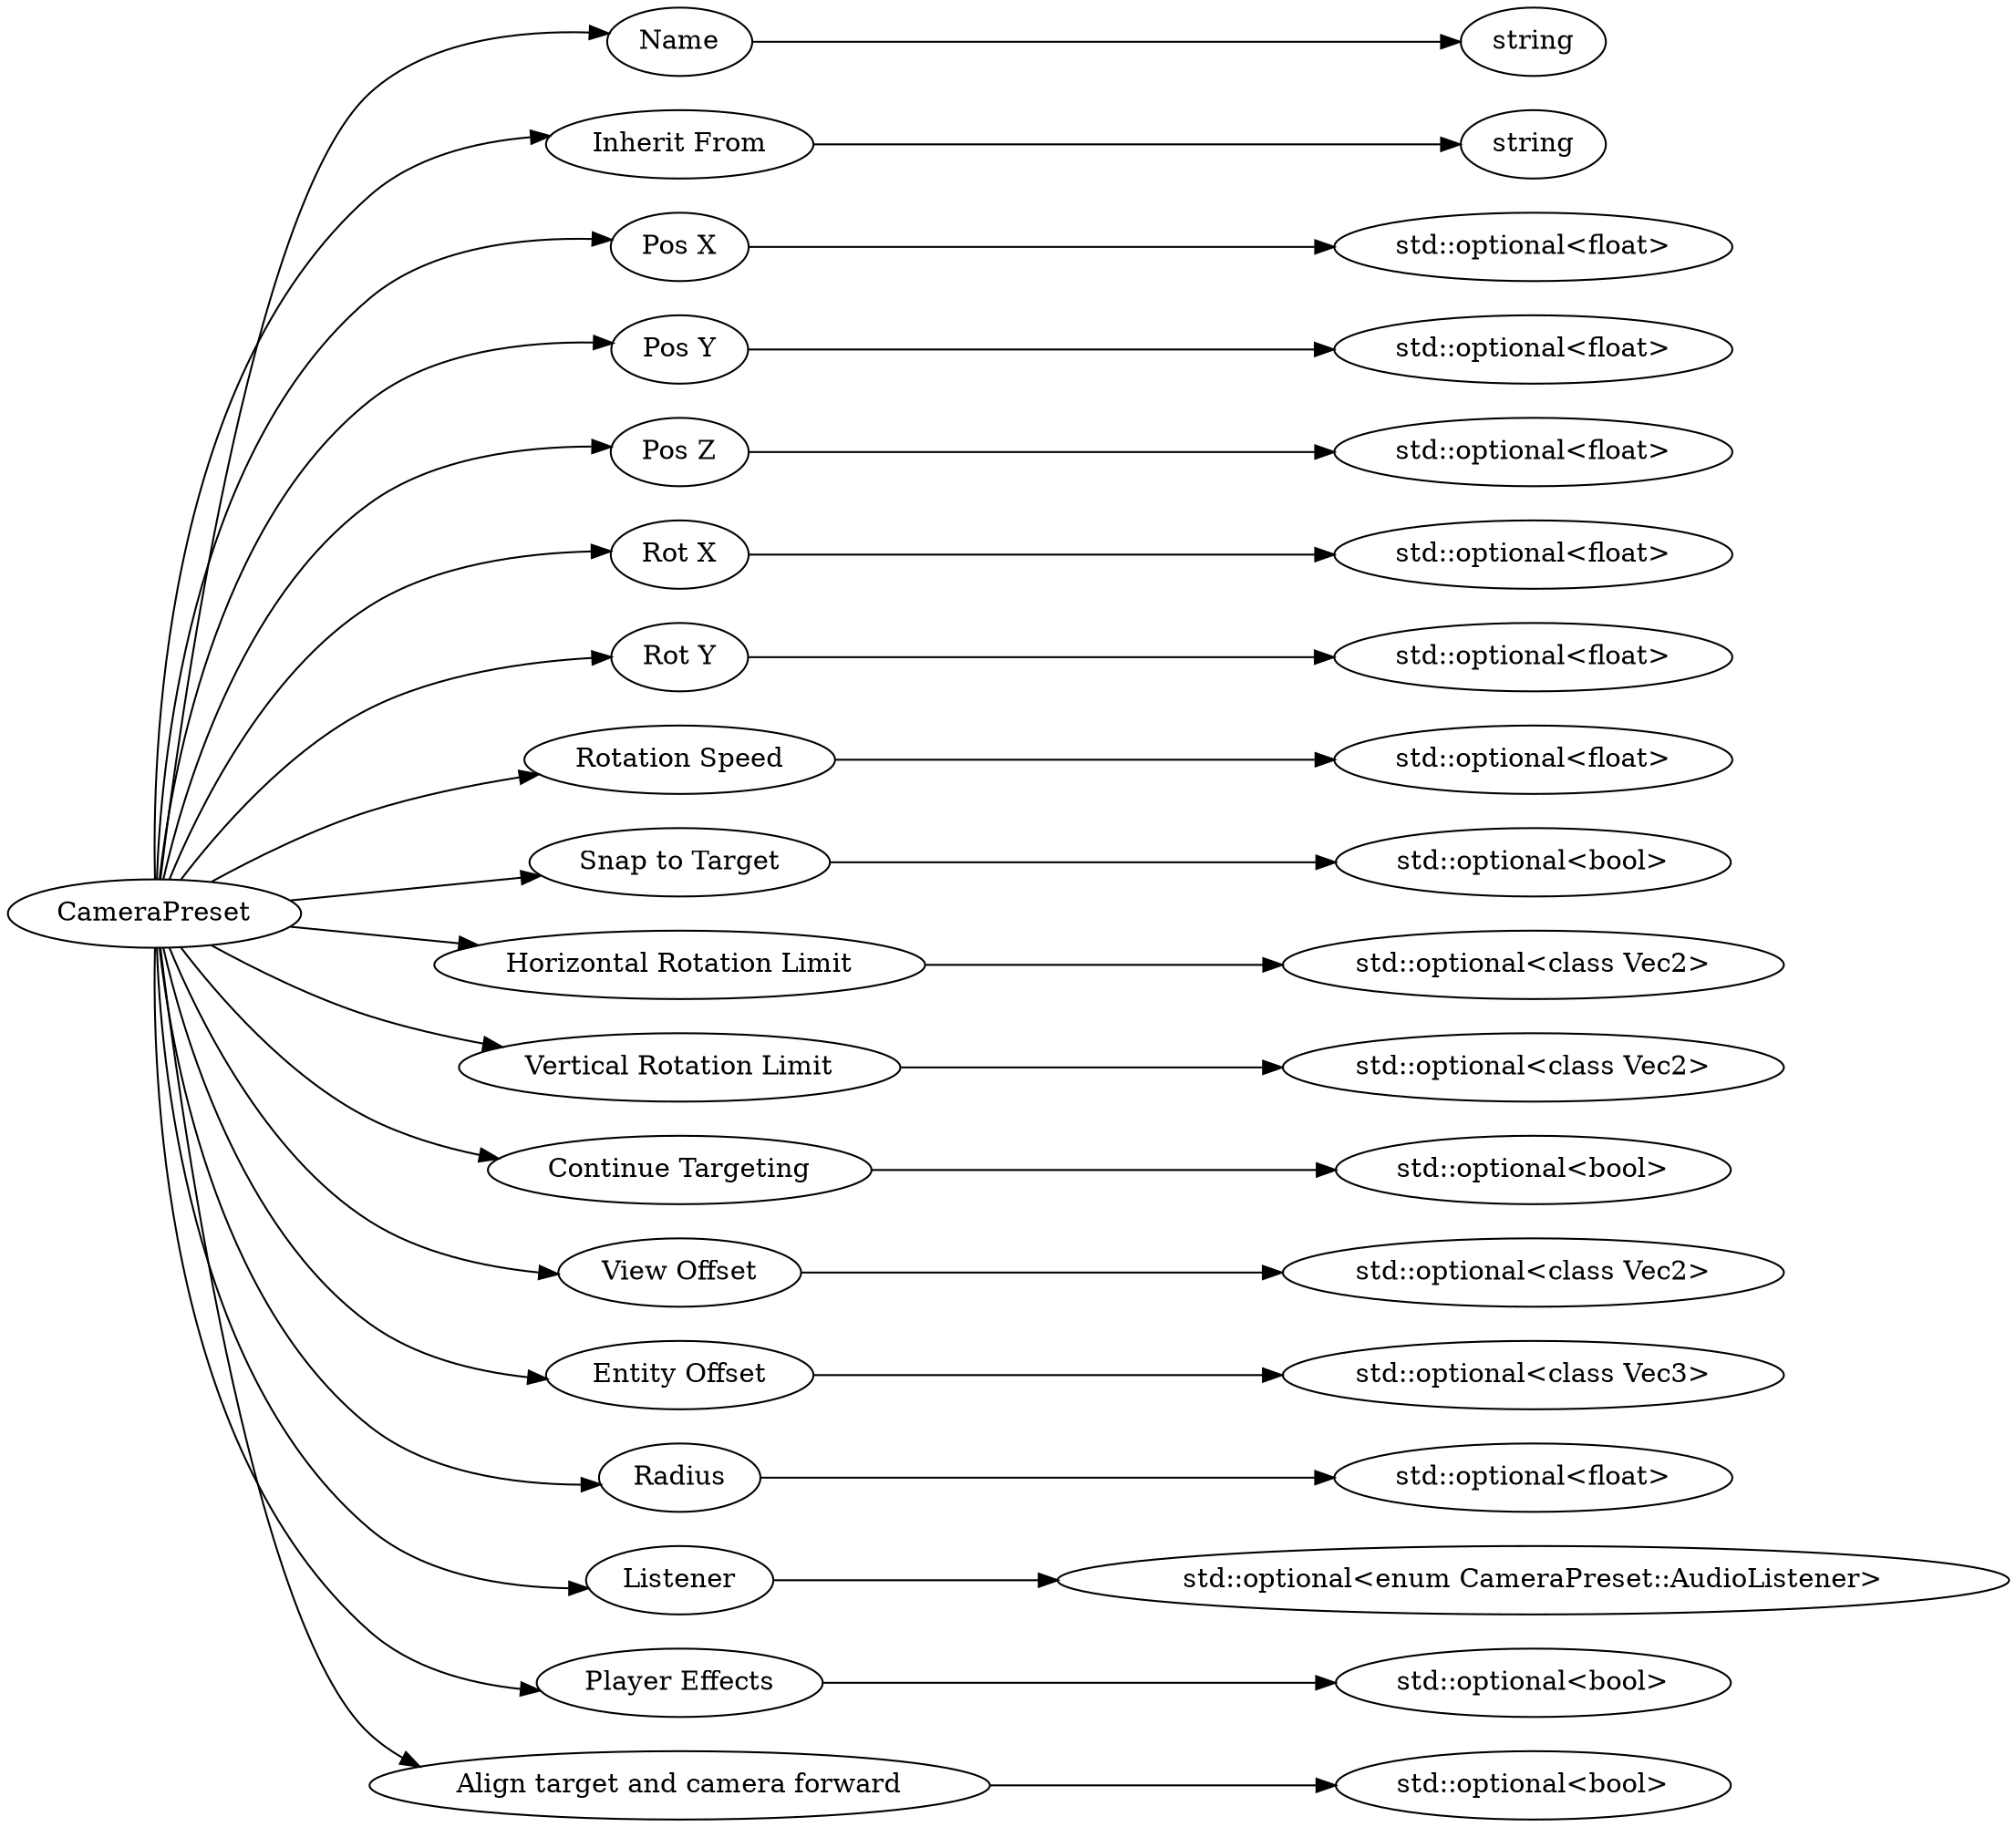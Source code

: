digraph "CameraPreset" {
rankdir = LR
8
8 -> 9
9 -> 10
8 -> 11
11 -> 12
8 -> 13
13 -> 17
8 -> 18
18 -> 19
8 -> 20
20 -> 21
8 -> 22
22 -> 23
8 -> 24
24 -> 25
8 -> 26
26 -> 27
8 -> 28
28 -> 32
8 -> 33
33 -> 37
8 -> 38
38 -> 39
8 -> 40
40 -> 41
8 -> 42
42 -> 43
8 -> 44
44 -> 48
8 -> 49
49 -> 50
8 -> 51
51 -> 55
8 -> 56
56 -> 57
8 -> 58
58 -> 59

8 [label="CameraPreset",comment="name: \"CameraPreset\", typeName: \"\", id: 8, branchId: 0, recurseId: -1, attributes: 0, notes: \"\""];
9 [label="Name",comment="name: \"Name\", typeName: \"\", id: 9, branchId: 0, recurseId: -1, attributes: 0, notes: \"\""];
10 [label="string",comment="name: \"string\", typeName: \"\", id: 10, branchId: 0, recurseId: -1, attributes: 512, notes: \"\""];
11 [label="Inherit From",comment="name: \"Inherit From\", typeName: \"\", id: 11, branchId: 0, recurseId: -1, attributes: 0, notes: \"\""];
12 [label="string",comment="name: \"string\", typeName: \"\", id: 12, branchId: 0, recurseId: -1, attributes: 512, notes: \"\""];
13 [label="Pos X",comment="name: \"Pos X\", typeName: \"std::optional<float>\", id: 13, branchId: 0, recurseId: -1, attributes: 256, notes: \"\""];
17 [label="std::optional<float>",comment="name: \"std::optional<float>\", typeName: \"\", id: 17, branchId: 0, recurseId: -1, attributes: 512, notes: \"\""];
18 [label="Pos Y",comment="name: \"Pos Y\", typeName: \"std::optional<float>\", id: 18, branchId: 0, recurseId: -1, attributes: 256, notes: \"\""];
19 [label="std::optional<float>",comment="name: \"std::optional<float>\", typeName: \"\", id: 19, branchId: 0, recurseId: -1, attributes: 512, notes: \"\""];
20 [label="Pos Z",comment="name: \"Pos Z\", typeName: \"std::optional<float>\", id: 20, branchId: 0, recurseId: -1, attributes: 256, notes: \"\""];
21 [label="std::optional<float>",comment="name: \"std::optional<float>\", typeName: \"\", id: 21, branchId: 0, recurseId: -1, attributes: 512, notes: \"\""];
22 [label="Rot X",comment="name: \"Rot X\", typeName: \"std::optional<float>\", id: 22, branchId: 0, recurseId: -1, attributes: 256, notes: \"\""];
23 [label="std::optional<float>",comment="name: \"std::optional<float>\", typeName: \"\", id: 23, branchId: 0, recurseId: -1, attributes: 512, notes: \"\""];
24 [label="Rot Y",comment="name: \"Rot Y\", typeName: \"std::optional<float>\", id: 24, branchId: 0, recurseId: -1, attributes: 256, notes: \"\""];
25 [label="std::optional<float>",comment="name: \"std::optional<float>\", typeName: \"\", id: 25, branchId: 0, recurseId: -1, attributes: 512, notes: \"\""];
26 [label="Rotation Speed",comment="name: \"Rotation Speed\", typeName: \"std::optional<float>\", id: 26, branchId: 0, recurseId: -1, attributes: 256, notes: \"\""];
27 [label="std::optional<float>",comment="name: \"std::optional<float>\", typeName: \"\", id: 27, branchId: 0, recurseId: -1, attributes: 512, notes: \"\""];
28 [label="Snap to Target",comment="name: \"Snap to Target\", typeName: \"std::optional<bool>\", id: 28, branchId: 0, recurseId: -1, attributes: 256, notes: \"\""];
32 [label="std::optional<bool>",comment="name: \"std::optional<bool>\", typeName: \"\", id: 32, branchId: 0, recurseId: -1, attributes: 512, notes: \"\""];
33 [label="Horizontal Rotation Limit",comment="name: \"Horizontal Rotation Limit\", typeName: \"std::optional<class Vec2>\", id: 33, branchId: 0, recurseId: -1, attributes: 256, notes: \"\""];
37 [label="std::optional<class Vec2>",comment="name: \"std::optional<class Vec2>\", typeName: \"\", id: 37, branchId: 0, recurseId: -1, attributes: 512, notes: \"\""];
38 [label="Vertical Rotation Limit",comment="name: \"Vertical Rotation Limit\", typeName: \"std::optional<class Vec2>\", id: 38, branchId: 0, recurseId: -1, attributes: 256, notes: \"\""];
39 [label="std::optional<class Vec2>",comment="name: \"std::optional<class Vec2>\", typeName: \"\", id: 39, branchId: 0, recurseId: -1, attributes: 512, notes: \"\""];
40 [label="Continue Targeting",comment="name: \"Continue Targeting\", typeName: \"std::optional<bool>\", id: 40, branchId: 0, recurseId: -1, attributes: 256, notes: \"\""];
41 [label="std::optional<bool>",comment="name: \"std::optional<bool>\", typeName: \"\", id: 41, branchId: 0, recurseId: -1, attributes: 512, notes: \"\""];
42 [label="View Offset",comment="name: \"View Offset\", typeName: \"std::optional<class Vec2>\", id: 42, branchId: 0, recurseId: -1, attributes: 256, notes: \"\""];
43 [label="std::optional<class Vec2>",comment="name: \"std::optional<class Vec2>\", typeName: \"\", id: 43, branchId: 0, recurseId: -1, attributes: 512, notes: \"\""];
44 [label="Entity Offset",comment="name: \"Entity Offset\", typeName: \"std::optional<class Vec3>\", id: 44, branchId: 0, recurseId: -1, attributes: 256, notes: \"Changing the camera's pivot point from the center of the entity\""];
48 [label="std::optional<class Vec3>",comment="name: \"std::optional<class Vec3>\", typeName: \"\", id: 48, branchId: 0, recurseId: -1, attributes: 512, notes: \"\""];
49 [label="Radius",comment="name: \"Radius\", typeName: \"std::optional<float>\", id: 49, branchId: 0, recurseId: -1, attributes: 256, notes: \"\""];
50 [label="std::optional<float>",comment="name: \"std::optional<float>\", typeName: \"\", id: 50, branchId: 0, recurseId: -1, attributes: 512, notes: \"\""];
51 [label="Listener",comment="name: \"Listener\", typeName: \"std::optional<enum CameraPreset::AudioListener>\", id: 51, branchId: 0, recurseId: -1, attributes: 256, notes: \"\""];
55 [label="std::optional<enum CameraPreset::AudioListener>",comment="name: \"std::optional<enum CameraPreset::AudioListener>\", typeName: \"\", id: 55, branchId: 0, recurseId: -1, attributes: 512, notes: \"\""];
56 [label="Player Effects",comment="name: \"Player Effects\", typeName: \"std::optional<bool>\", id: 56, branchId: 0, recurseId: -1, attributes: 256, notes: \"\""];
57 [label="std::optional<bool>",comment="name: \"std::optional<bool>\", typeName: \"\", id: 57, branchId: 0, recurseId: -1, attributes: 512, notes: \"\""];
58 [label="Align target and camera forward",comment="name: \"Align target and camera forward\", typeName: \"std::optional<bool>\", id: 58, branchId: 0, recurseId: -1, attributes: 256, notes: \"\""];
59 [label="std::optional<bool>",comment="name: \"std::optional<bool>\", typeName: \"\", id: 59, branchId: 0, recurseId: -1, attributes: 512, notes: \"\""];
{ rank = max;10;12;17;19;21;23;25;27;32;37;39;41;43;48;50;55;57;59}

}
